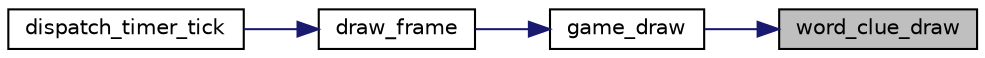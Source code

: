 digraph "word_clue_draw"
{
 // LATEX_PDF_SIZE
  edge [fontname="Helvetica",fontsize="10",labelfontname="Helvetica",labelfontsize="10"];
  node [fontname="Helvetica",fontsize="10",shape=record];
  rankdir="RL";
  Node1 [label="word_clue_draw",height=0.2,width=0.4,color="black", fillcolor="grey75", style="filled", fontcolor="black",tooltip="Draws a given word clue to the given buffer on the given coordinates."];
  Node1 -> Node2 [dir="back",color="midnightblue",fontsize="10",style="solid",fontname="Helvetica"];
  Node2 [label="game_draw",height=0.2,width=0.4,color="black", fillcolor="white", style="filled",URL="$group__game.html#ga656ca85eff33877022fd939d29f23822",tooltip="Draws the game to the back buffer. // TODO this is so generic... :/."];
  Node2 -> Node3 [dir="back",color="midnightblue",fontsize="10",style="solid",fontname="Helvetica"];
  Node3 [label="draw_frame",height=0.2,width=0.4,color="black", fillcolor="white", style="filled",URL="$group__dispatcher.html#ga1265a5e2843f2b1c45ad05ae61de7000",tooltip="Draws the frame to the back buffer and flips the buffers."];
  Node3 -> Node4 [dir="back",color="midnightblue",fontsize="10",style="solid",fontname="Helvetica"];
  Node4 [label="dispatch_timer_tick",height=0.2,width=0.4,color="black", fillcolor="white", style="filled",URL="$group__dispatcher.html#ga0a68e937b31744d0f19e7524b2e9ad59",tooltip="Dispatches a timer interrupt."];
}
